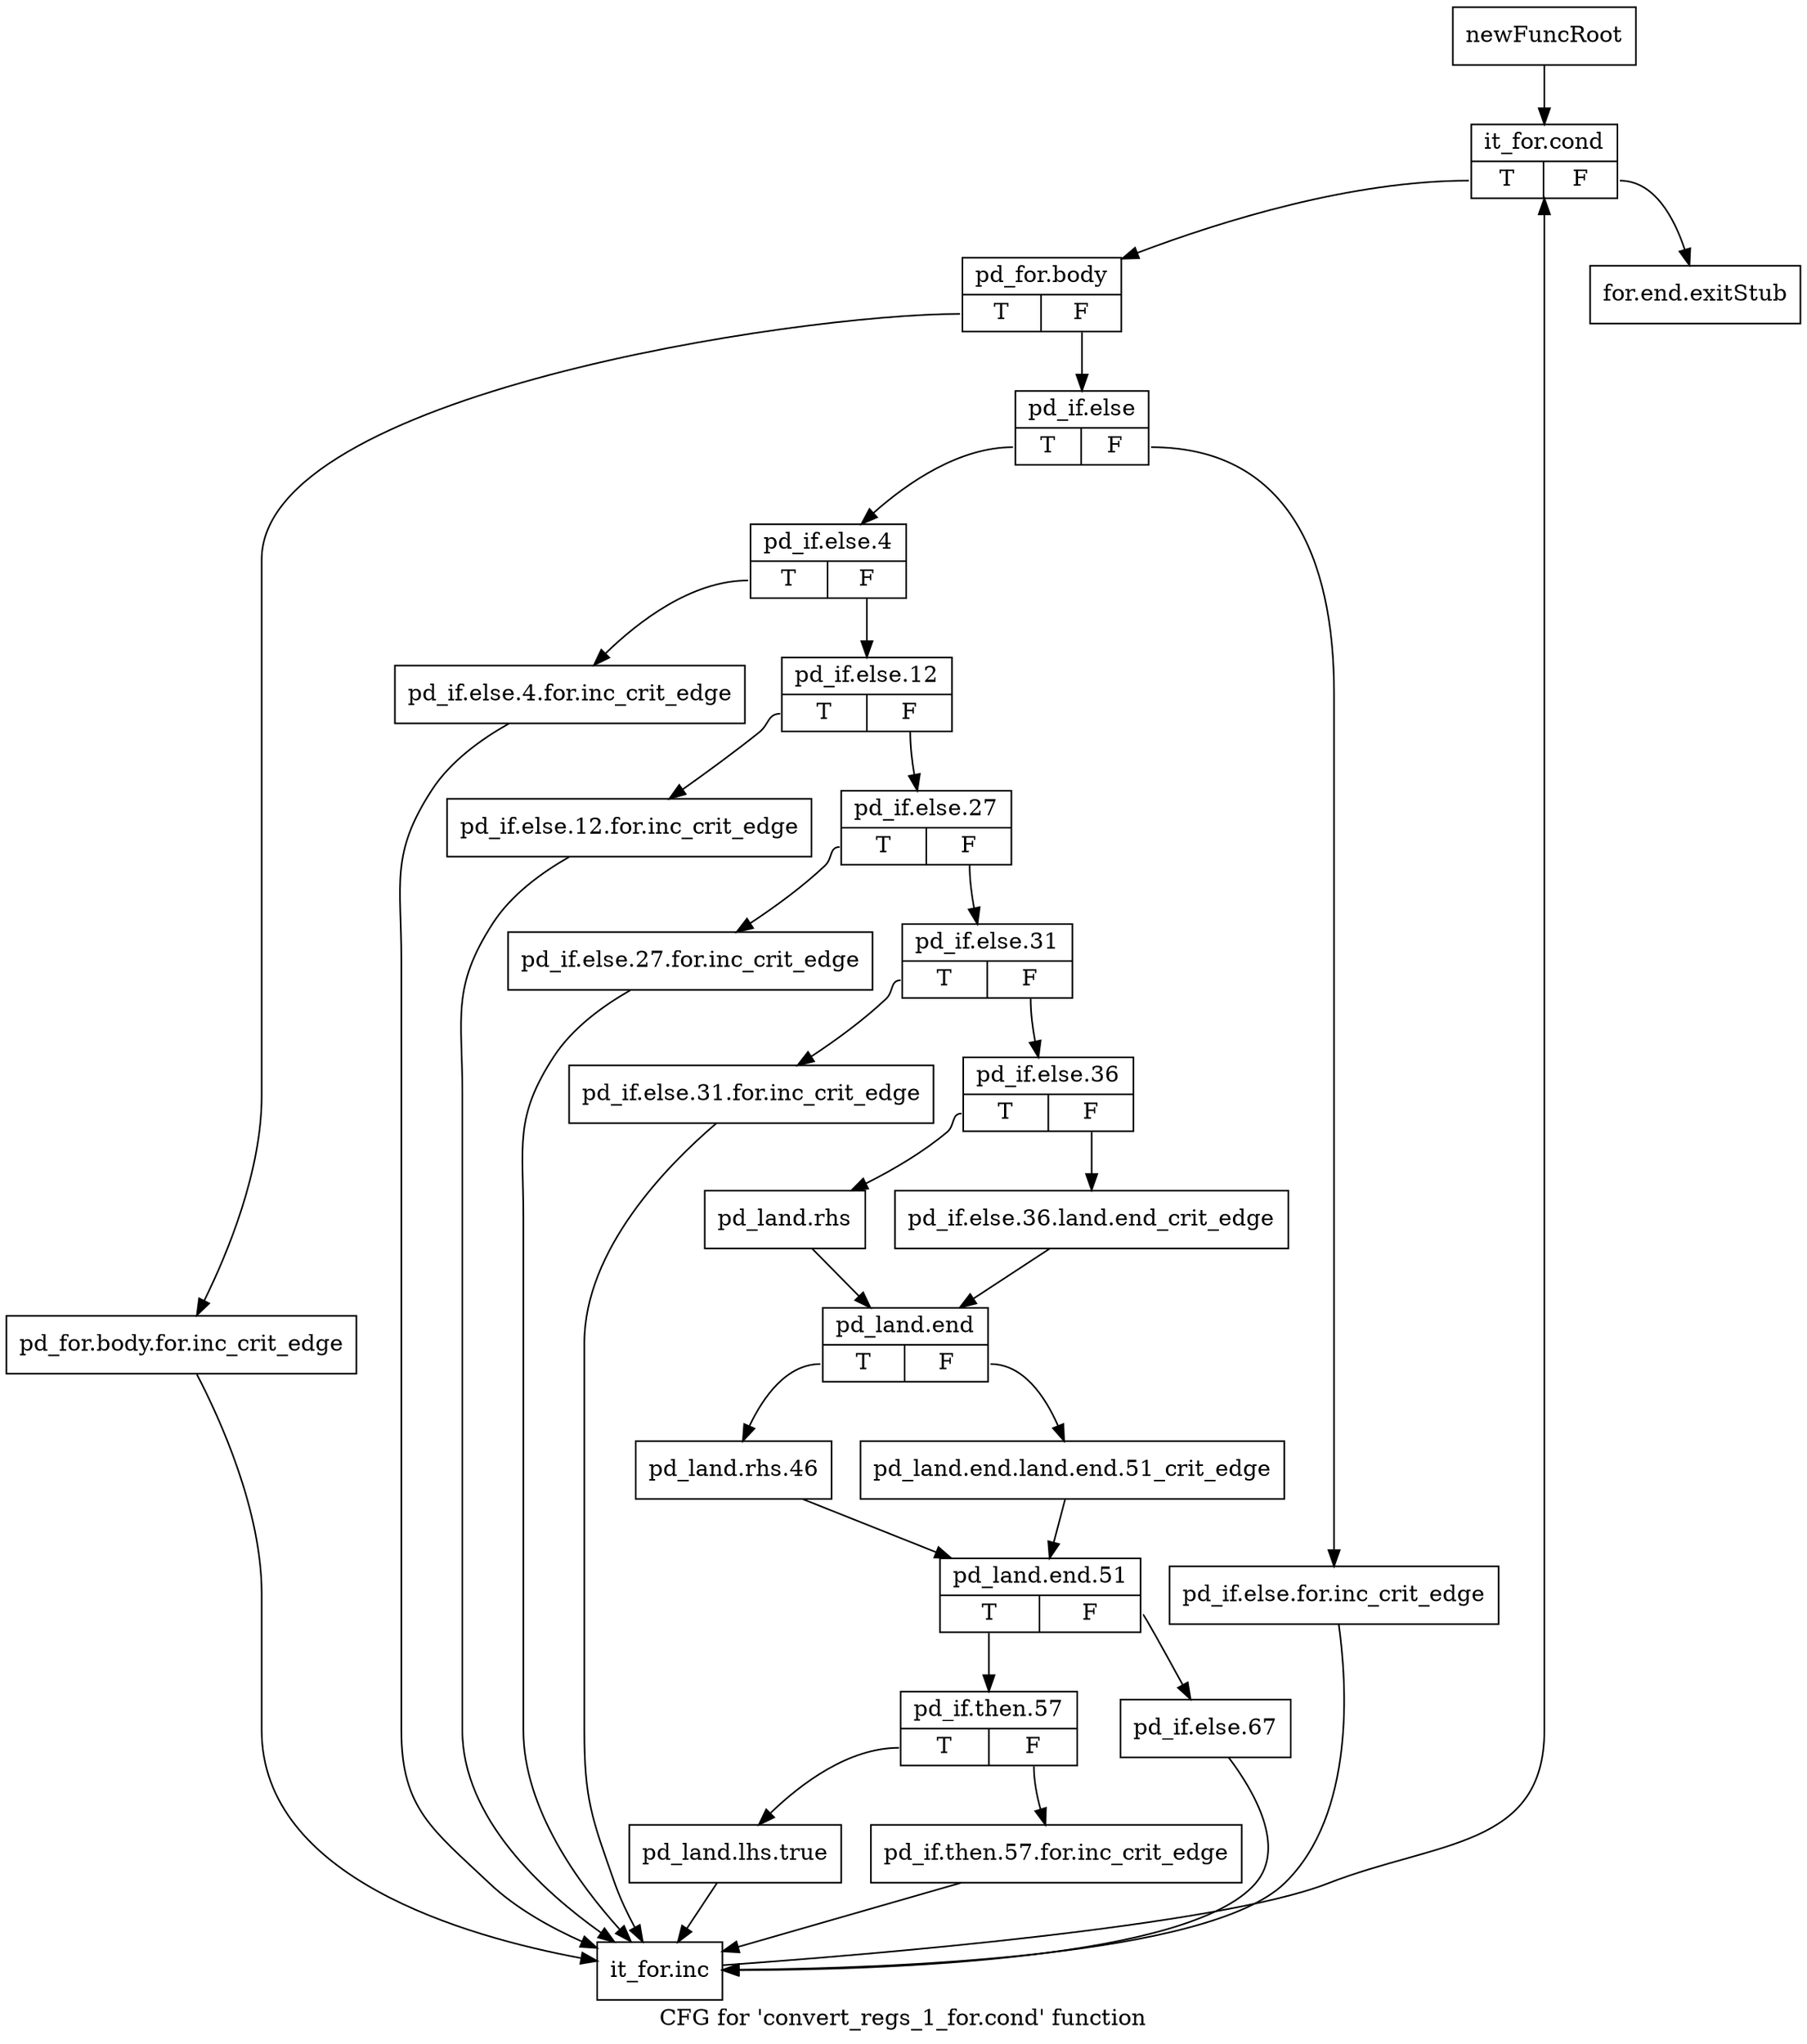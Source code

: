 digraph "CFG for 'convert_regs_1_for.cond' function" {
	label="CFG for 'convert_regs_1_for.cond' function";

	Node0xb8f9c10 [shape=record,label="{newFuncRoot}"];
	Node0xb8f9c10 -> Node0xb8f9cb0;
	Node0xb8f9c60 [shape=record,label="{for.end.exitStub}"];
	Node0xb8f9cb0 [shape=record,label="{it_for.cond|{<s0>T|<s1>F}}"];
	Node0xb8f9cb0:s0 -> Node0xb8f9d00;
	Node0xb8f9cb0:s1 -> Node0xb8f9c60;
	Node0xb8f9d00 [shape=record,label="{pd_for.body|{<s0>T|<s1>F}}"];
	Node0xb8f9d00:s0 -> Node0xb8fa3e0;
	Node0xb8f9d00:s1 -> Node0xb8f9d50;
	Node0xb8f9d50 [shape=record,label="{pd_if.else|{<s0>T|<s1>F}}"];
	Node0xb8f9d50:s0 -> Node0xb8f9df0;
	Node0xb8f9d50:s1 -> Node0xb8f9da0;
	Node0xb8f9da0 [shape=record,label="{pd_if.else.for.inc_crit_edge}"];
	Node0xb8f9da0 -> Node0xb8fa430;
	Node0xb8f9df0 [shape=record,label="{pd_if.else.4|{<s0>T|<s1>F}}"];
	Node0xb8f9df0:s0 -> Node0xb8fa390;
	Node0xb8f9df0:s1 -> Node0xb8f9e40;
	Node0xb8f9e40 [shape=record,label="{pd_if.else.12|{<s0>T|<s1>F}}"];
	Node0xb8f9e40:s0 -> Node0xb8fa340;
	Node0xb8f9e40:s1 -> Node0xb8f9e90;
	Node0xb8f9e90 [shape=record,label="{pd_if.else.27|{<s0>T|<s1>F}}"];
	Node0xb8f9e90:s0 -> Node0xb8fa2f0;
	Node0xb8f9e90:s1 -> Node0xb8f9ee0;
	Node0xb8f9ee0 [shape=record,label="{pd_if.else.31|{<s0>T|<s1>F}}"];
	Node0xb8f9ee0:s0 -> Node0xb8fa2a0;
	Node0xb8f9ee0:s1 -> Node0xb8f9f30;
	Node0xb8f9f30 [shape=record,label="{pd_if.else.36|{<s0>T|<s1>F}}"];
	Node0xb8f9f30:s0 -> Node0xb8f9fd0;
	Node0xb8f9f30:s1 -> Node0xb8f9f80;
	Node0xb8f9f80 [shape=record,label="{pd_if.else.36.land.end_crit_edge}"];
	Node0xb8f9f80 -> Node0xb8fa020;
	Node0xb8f9fd0 [shape=record,label="{pd_land.rhs}"];
	Node0xb8f9fd0 -> Node0xb8fa020;
	Node0xb8fa020 [shape=record,label="{pd_land.end|{<s0>T|<s1>F}}"];
	Node0xb8fa020:s0 -> Node0xb8fa0c0;
	Node0xb8fa020:s1 -> Node0xb8fa070;
	Node0xb8fa070 [shape=record,label="{pd_land.end.land.end.51_crit_edge}"];
	Node0xb8fa070 -> Node0xb8fa110;
	Node0xb8fa0c0 [shape=record,label="{pd_land.rhs.46}"];
	Node0xb8fa0c0 -> Node0xb8fa110;
	Node0xb8fa110 [shape=record,label="{pd_land.end.51|{<s0>T|<s1>F}}"];
	Node0xb8fa110:s0 -> Node0xb8fa1b0;
	Node0xb8fa110:s1 -> Node0xb8fa160;
	Node0xb8fa160 [shape=record,label="{pd_if.else.67}"];
	Node0xb8fa160 -> Node0xb8fa430;
	Node0xb8fa1b0 [shape=record,label="{pd_if.then.57|{<s0>T|<s1>F}}"];
	Node0xb8fa1b0:s0 -> Node0xb8fa250;
	Node0xb8fa1b0:s1 -> Node0xb8fa200;
	Node0xb8fa200 [shape=record,label="{pd_if.then.57.for.inc_crit_edge}"];
	Node0xb8fa200 -> Node0xb8fa430;
	Node0xb8fa250 [shape=record,label="{pd_land.lhs.true}"];
	Node0xb8fa250 -> Node0xb8fa430;
	Node0xb8fa2a0 [shape=record,label="{pd_if.else.31.for.inc_crit_edge}"];
	Node0xb8fa2a0 -> Node0xb8fa430;
	Node0xb8fa2f0 [shape=record,label="{pd_if.else.27.for.inc_crit_edge}"];
	Node0xb8fa2f0 -> Node0xb8fa430;
	Node0xb8fa340 [shape=record,label="{pd_if.else.12.for.inc_crit_edge}"];
	Node0xb8fa340 -> Node0xb8fa430;
	Node0xb8fa390 [shape=record,label="{pd_if.else.4.for.inc_crit_edge}"];
	Node0xb8fa390 -> Node0xb8fa430;
	Node0xb8fa3e0 [shape=record,label="{pd_for.body.for.inc_crit_edge}"];
	Node0xb8fa3e0 -> Node0xb8fa430;
	Node0xb8fa430 [shape=record,label="{it_for.inc}"];
	Node0xb8fa430 -> Node0xb8f9cb0;
}
